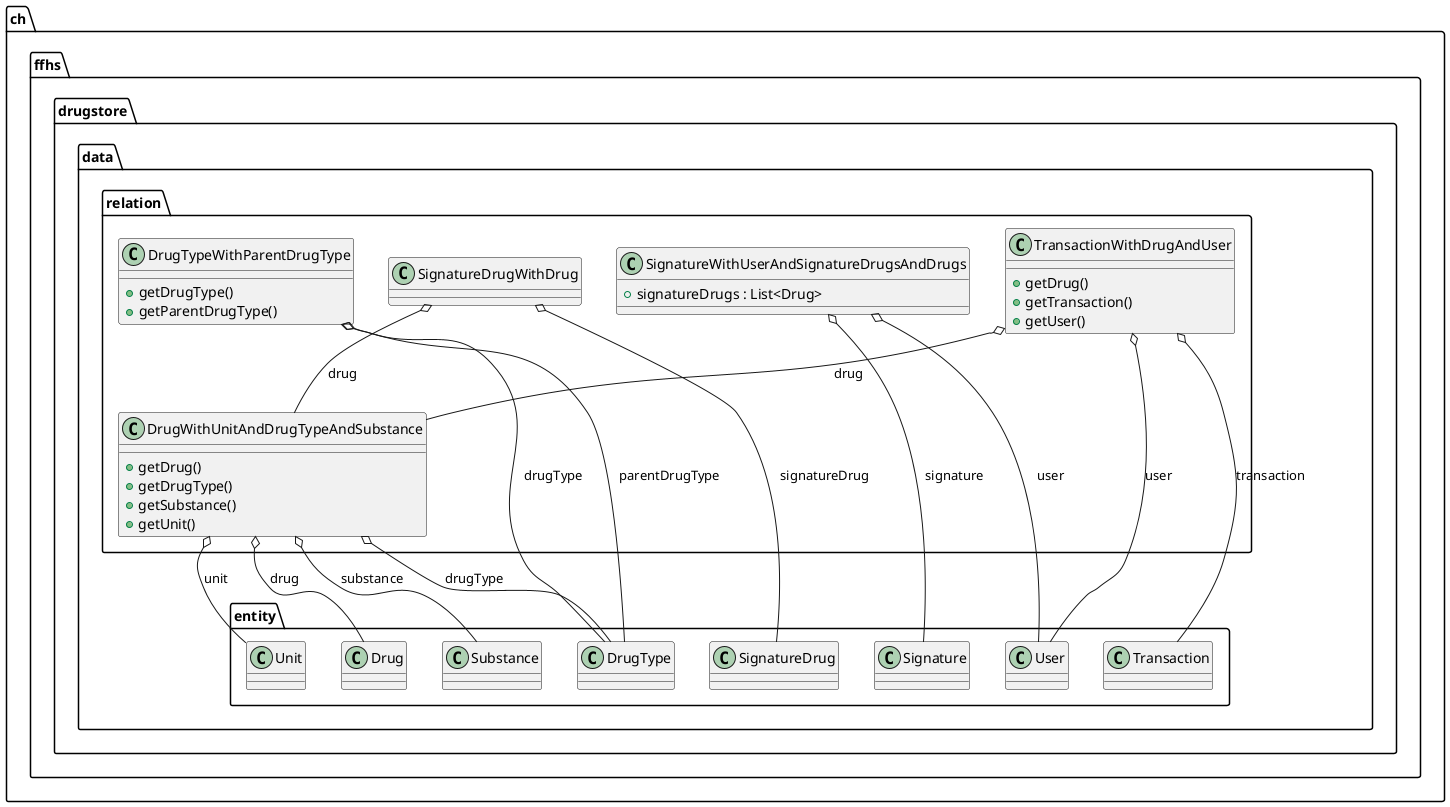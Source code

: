 @startuml

  namespace ch.ffhs.drugstore {
    namespace data {
      namespace relation {
        class ch.ffhs.drugstore.data.relation.DrugTypeWithParentDrugType {
            + getDrugType()
            + getParentDrugType()
        }
      }
    }
  }
  

  namespace ch.ffhs.drugstore {
    namespace data {
      namespace relation {
        class ch.ffhs.drugstore.data.relation.DrugWithUnitAndDrugTypeAndSubstance {
            + getDrug()
            + getDrugType()
            + getSubstance()
            + getUnit()
        }
      }
    }
  }
  

  namespace ch.ffhs.drugstore {
    namespace data {
      namespace relation {
        class ch.ffhs.drugstore.data.relation.SignatureDrugWithDrug {
        }
      }
    }
  }
  

  namespace ch.ffhs.drugstore {
    namespace data {
      namespace relation {
        class ch.ffhs.drugstore.data.relation.SignatureWithUserAndSignatureDrugsAndDrugs {
            + signatureDrugs : List<Drug>
        }
      }
    }
  }
  

  namespace ch.ffhs.drugstore {
    namespace data {
      namespace relation {
        class ch.ffhs.drugstore.data.relation.TransactionWithDrugAndUser {
            + getDrug()
            + getTransaction()
            + getUser()
        }
      }
    }
  }
  

  ch.ffhs.drugstore.data.relation.DrugTypeWithParentDrugType o-- ch.ffhs.drugstore.data.entity.DrugType : drugType
  ch.ffhs.drugstore.data.relation.DrugTypeWithParentDrugType o-- ch.ffhs.drugstore.data.entity.DrugType : parentDrugType
  ch.ffhs.drugstore.data.relation.DrugWithUnitAndDrugTypeAndSubstance o-- ch.ffhs.drugstore.data.entity.Drug : drug
  ch.ffhs.drugstore.data.relation.DrugWithUnitAndDrugTypeAndSubstance o-- ch.ffhs.drugstore.data.entity.DrugType : drugType
  ch.ffhs.drugstore.data.relation.DrugWithUnitAndDrugTypeAndSubstance o-- ch.ffhs.drugstore.data.entity.Substance : substance
  ch.ffhs.drugstore.data.relation.DrugWithUnitAndDrugTypeAndSubstance o-- ch.ffhs.drugstore.data.entity.Unit : unit
  ch.ffhs.drugstore.data.relation.SignatureDrugWithDrug o-- ch.ffhs.drugstore.data.relation.DrugWithUnitAndDrugTypeAndSubstance : drug
  ch.ffhs.drugstore.data.relation.SignatureDrugWithDrug o-- ch.ffhs.drugstore.data.entity.SignatureDrug : signatureDrug
  ch.ffhs.drugstore.data.relation.SignatureWithUserAndSignatureDrugsAndDrugs o-- ch.ffhs.drugstore.data.entity.Signature : signature
  ch.ffhs.drugstore.data.relation.SignatureWithUserAndSignatureDrugsAndDrugs o-- ch.ffhs.drugstore.data.entity.User : user
  ch.ffhs.drugstore.data.relation.TransactionWithDrugAndUser o-- ch.ffhs.drugstore.data.relation.DrugWithUnitAndDrugTypeAndSubstance : drug
  ch.ffhs.drugstore.data.relation.TransactionWithDrugAndUser o-- ch.ffhs.drugstore.data.entity.Transaction : transaction
  ch.ffhs.drugstore.data.relation.TransactionWithDrugAndUser o-- ch.ffhs.drugstore.data.entity.User : user


@enduml
